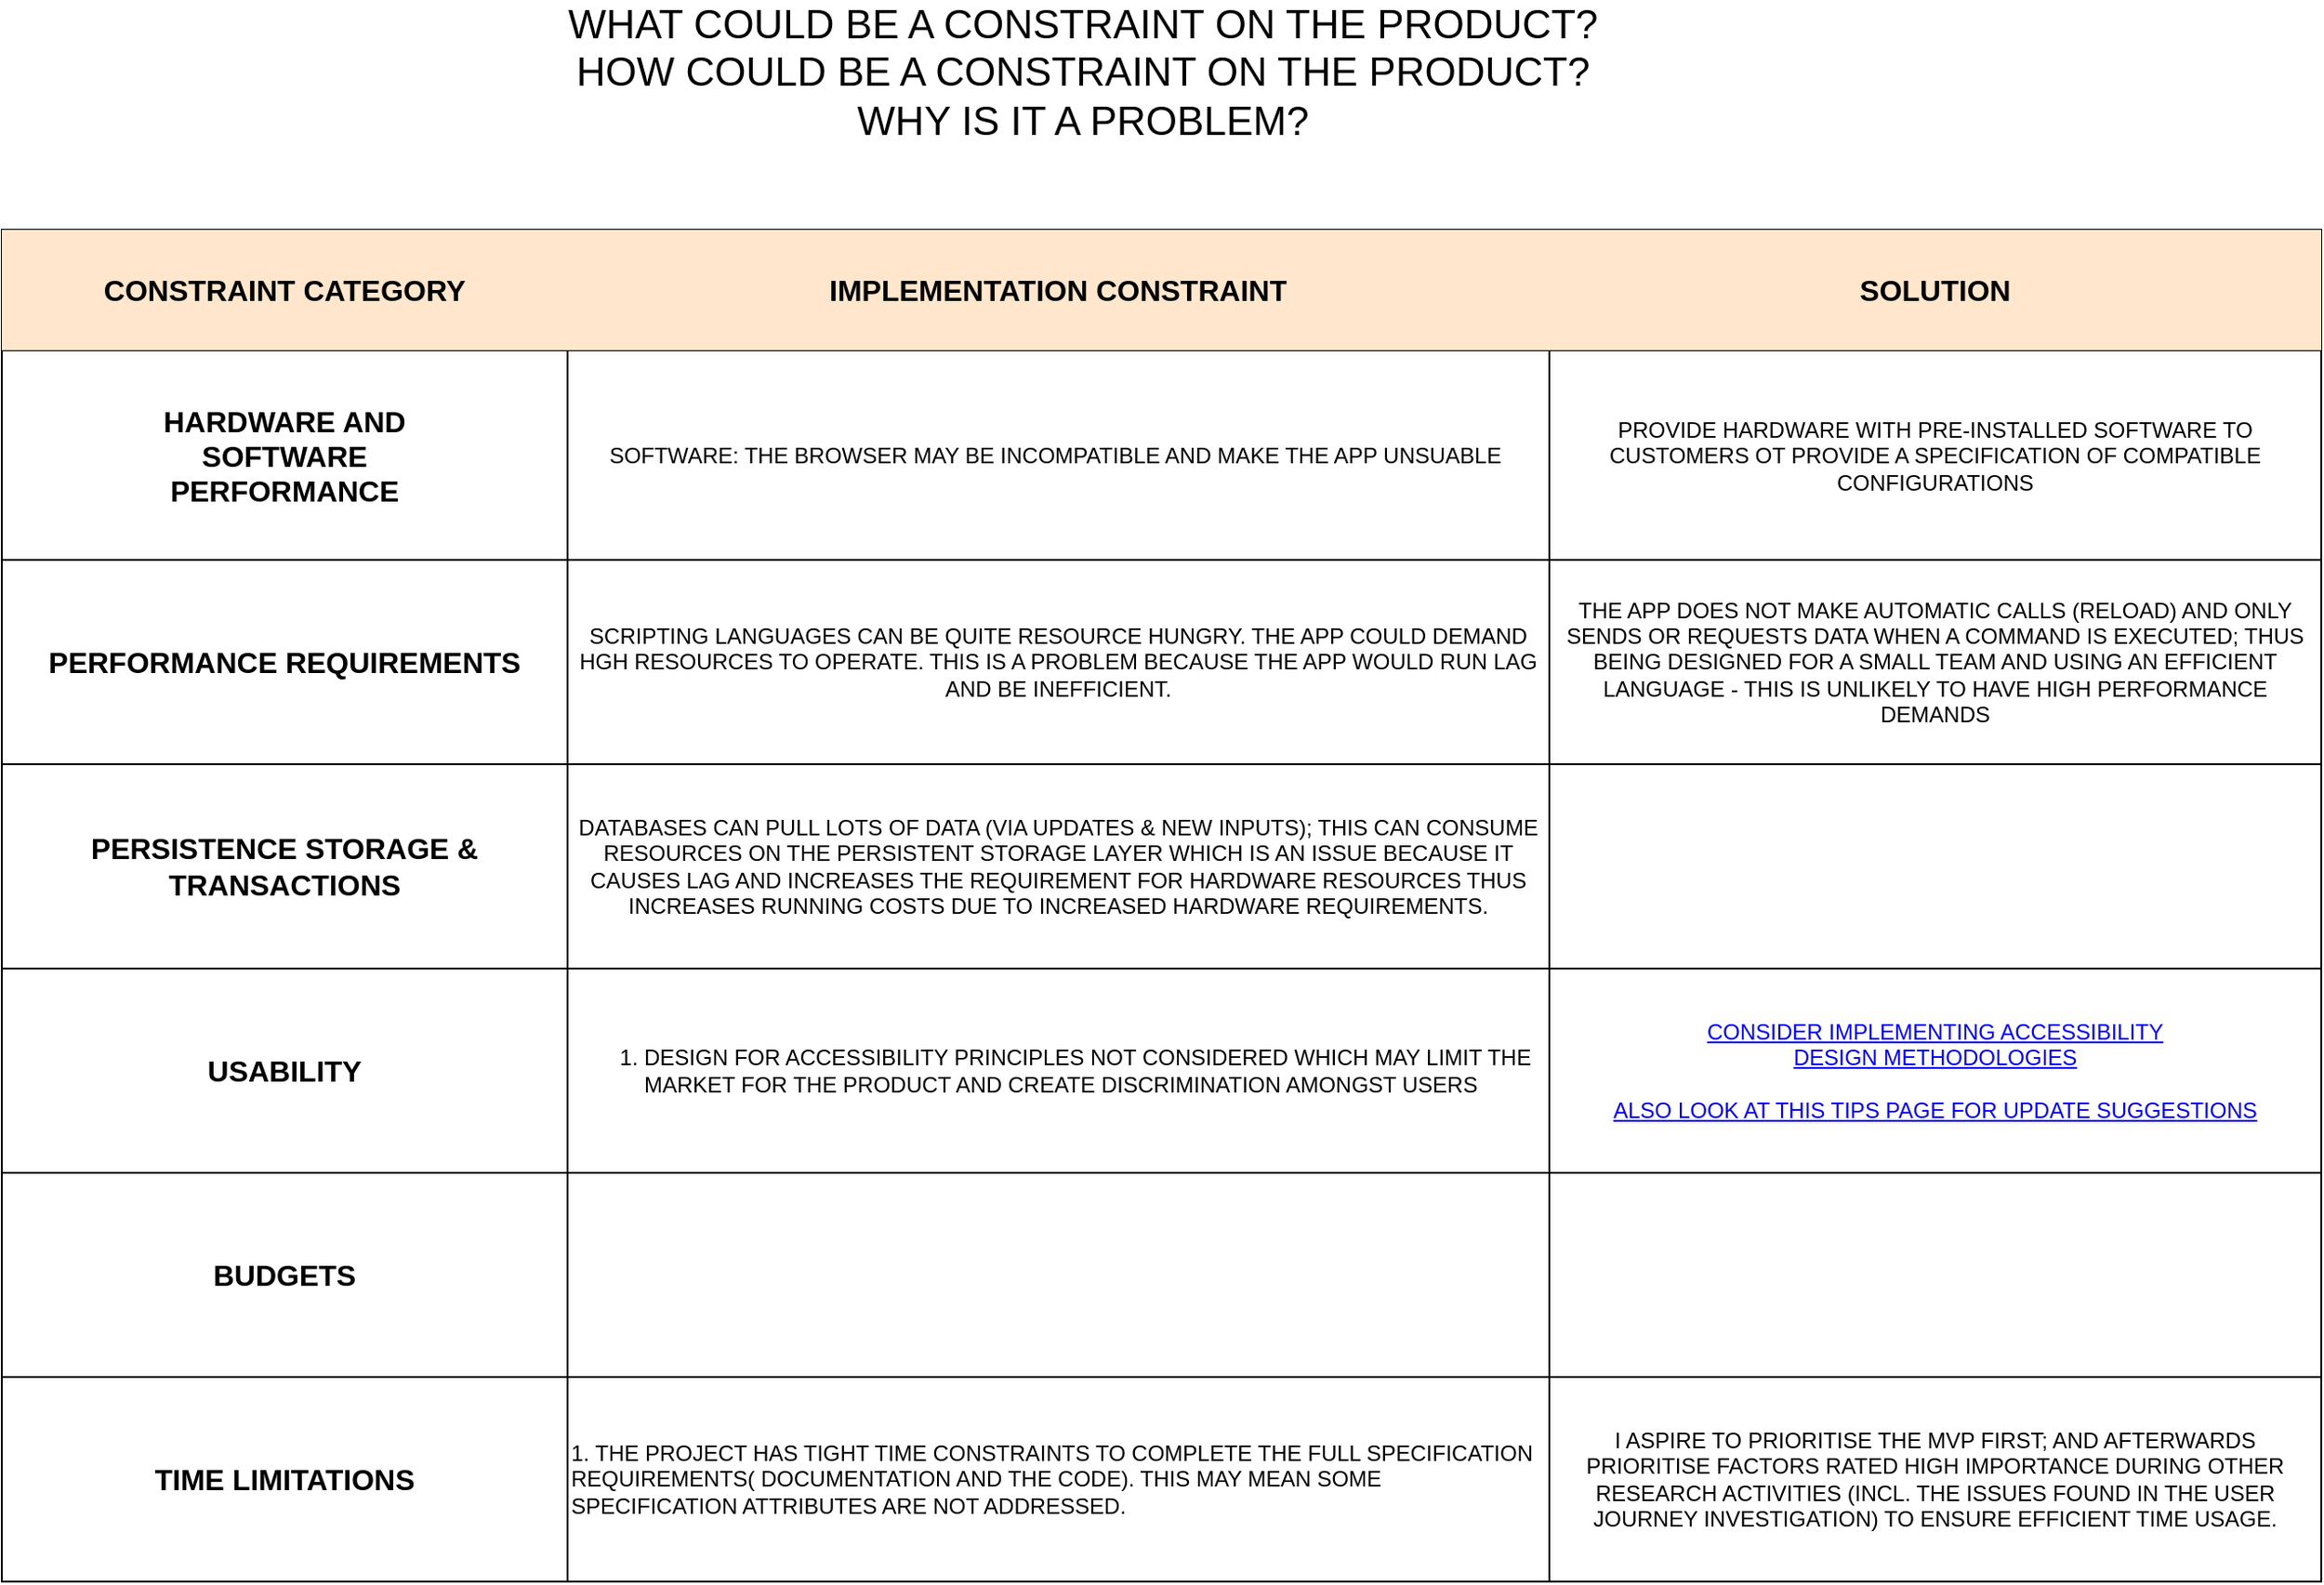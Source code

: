 <mxfile version="13.9.6" type="github">
  <diagram id="UNEN4vckEBG-DJC_pmxb" name="Page-1">
    <mxGraphModel dx="1602" dy="1468" grid="0" gridSize="10" guides="1" tooltips="1" connect="1" arrows="1" fold="1" page="0" pageScale="1" pageWidth="827" pageHeight="1169" math="0" shadow="0">
      <root>
        <mxCell id="0" />
        <mxCell id="1" parent="0" />
        <mxCell id="2JZlqwN-lR3yLo2RLOQG-14" value="" style="shape=table;html=1;whiteSpace=wrap;startSize=0;container=1;collapsible=0;childLayout=tableLayout;" vertex="1" parent="1">
          <mxGeometry x="-221" y="-279" width="1271" height="741.13" as="geometry" />
        </mxCell>
        <mxCell id="2JZlqwN-lR3yLo2RLOQG-15" value="" style="shape=partialRectangle;html=1;whiteSpace=wrap;collapsible=0;dropTarget=0;pointerEvents=0;fillColor=none;top=0;left=0;bottom=0;right=0;points=[[0,0.5],[1,0.5]];portConstraint=eastwest;" vertex="1" parent="2JZlqwN-lR3yLo2RLOQG-14">
          <mxGeometry width="1271" height="66" as="geometry" />
        </mxCell>
        <mxCell id="2JZlqwN-lR3yLo2RLOQG-16" value="&lt;b&gt;&lt;font style=&quot;font-size: 16px&quot;&gt;CONSTRAINT CATEGORY&lt;/font&gt;&lt;/b&gt;" style="shape=partialRectangle;html=1;whiteSpace=wrap;connectable=0;fillColor=#ffe6cc;top=0;left=0;bottom=0;right=0;overflow=hidden;strokeColor=#d79b00;" vertex="1" parent="2JZlqwN-lR3yLo2RLOQG-15">
          <mxGeometry width="310" height="66" as="geometry" />
        </mxCell>
        <mxCell id="2JZlqwN-lR3yLo2RLOQG-17" value="&lt;b&gt;&lt;font style=&quot;font-size: 16px&quot;&gt;IMPLEMENTATION CONSTRAINT&lt;/font&gt;&lt;/b&gt;" style="shape=partialRectangle;html=1;whiteSpace=wrap;connectable=0;fillColor=#ffe6cc;top=0;left=0;bottom=0;right=0;overflow=hidden;strokeColor=#d79b00;" vertex="1" parent="2JZlqwN-lR3yLo2RLOQG-15">
          <mxGeometry x="310" width="538" height="66" as="geometry" />
        </mxCell>
        <mxCell id="2JZlqwN-lR3yLo2RLOQG-18" value="&lt;b&gt;&lt;font style=&quot;font-size: 16px&quot;&gt;SOLUTION&lt;/font&gt;&lt;/b&gt;" style="shape=partialRectangle;html=1;whiteSpace=wrap;connectable=0;fillColor=#ffe6cc;top=0;left=0;bottom=0;right=0;overflow=hidden;strokeColor=#d79b00;" vertex="1" parent="2JZlqwN-lR3yLo2RLOQG-15">
          <mxGeometry x="848" width="423" height="66" as="geometry" />
        </mxCell>
        <mxCell id="2JZlqwN-lR3yLo2RLOQG-19" value="" style="shape=partialRectangle;html=1;whiteSpace=wrap;collapsible=0;dropTarget=0;pointerEvents=0;fillColor=none;top=0;left=0;bottom=0;right=0;points=[[0,0.5],[1,0.5]];portConstraint=eastwest;" vertex="1" parent="2JZlqwN-lR3yLo2RLOQG-14">
          <mxGeometry y="66" width="1271" height="115" as="geometry" />
        </mxCell>
        <mxCell id="2JZlqwN-lR3yLo2RLOQG-20" value="&lt;font style=&quot;font-size: 16px&quot;&gt;&lt;b&gt;HARDWARE AND &lt;br&gt;SOFTWARE &lt;br&gt;PERFORMANCE&lt;/b&gt;&lt;/font&gt;" style="shape=partialRectangle;html=1;whiteSpace=wrap;connectable=0;fillColor=none;top=0;left=0;bottom=0;right=0;overflow=hidden;align=center;" vertex="1" parent="2JZlqwN-lR3yLo2RLOQG-19">
          <mxGeometry width="310" height="115" as="geometry" />
        </mxCell>
        <mxCell id="2JZlqwN-lR3yLo2RLOQG-21" value="SOFTWARE: THE BROWSER MAY BE INCOMPATIBLE AND MAKE THE APP UNSUABLE&amp;nbsp;" style="shape=partialRectangle;html=1;whiteSpace=wrap;connectable=0;fillColor=none;top=0;left=0;bottom=0;right=0;overflow=hidden;" vertex="1" parent="2JZlqwN-lR3yLo2RLOQG-19">
          <mxGeometry x="310" width="538" height="115" as="geometry" />
        </mxCell>
        <mxCell id="2JZlqwN-lR3yLo2RLOQG-22" value="PROVIDE HARDWARE WITH PRE-INSTALLED SOFTWARE TO CUSTOMERS OT PROVIDE A SPECIFICATION OF COMPATIBLE CONFIGURATIONS" style="shape=partialRectangle;html=1;whiteSpace=wrap;connectable=0;fillColor=none;top=0;left=0;bottom=0;right=0;overflow=hidden;" vertex="1" parent="2JZlqwN-lR3yLo2RLOQG-19">
          <mxGeometry x="848" width="423" height="115" as="geometry" />
        </mxCell>
        <mxCell id="2JZlqwN-lR3yLo2RLOQG-23" value="" style="shape=partialRectangle;html=1;whiteSpace=wrap;collapsible=0;dropTarget=0;pointerEvents=0;fillColor=none;top=0;left=0;bottom=0;right=0;points=[[0,0.5],[1,0.5]];portConstraint=eastwest;" vertex="1" parent="2JZlqwN-lR3yLo2RLOQG-14">
          <mxGeometry y="181" width="1271" height="112" as="geometry" />
        </mxCell>
        <mxCell id="2JZlqwN-lR3yLo2RLOQG-24" value="&lt;span style=&quot;font-size: 16px&quot;&gt;&lt;b&gt;PERFORMANCE REQUIREMENTS&lt;/b&gt;&lt;/span&gt;" style="shape=partialRectangle;html=1;whiteSpace=wrap;connectable=0;fillColor=none;top=0;left=0;bottom=0;right=0;overflow=hidden;" vertex="1" parent="2JZlqwN-lR3yLo2RLOQG-23">
          <mxGeometry width="310" height="112" as="geometry" />
        </mxCell>
        <mxCell id="2JZlqwN-lR3yLo2RLOQG-25" value="SCRIPTING LANGUAGES CAN BE QUITE RESOURCE HUNGRY. THE APP COULD DEMAND HGH RESOURCES TO OPERATE. THIS IS A PROBLEM BECAUSE THE APP WOULD RUN LAG AND BE INEFFICIENT." style="shape=partialRectangle;html=1;whiteSpace=wrap;connectable=0;fillColor=none;top=0;left=0;bottom=0;right=0;overflow=hidden;" vertex="1" parent="2JZlqwN-lR3yLo2RLOQG-23">
          <mxGeometry x="310" width="538" height="112" as="geometry" />
        </mxCell>
        <mxCell id="2JZlqwN-lR3yLo2RLOQG-26" value="&lt;span&gt;THE APP DOES NOT MAKE AUTOMATIC CALLS (RELOAD) AND ONLY SENDS OR REQUESTS DATA WHEN A COMMAND IS EXECUTED; THUS BEING DESIGNED FOR A SMALL TEAM AND USING AN EFFICIENT LANGUAGE - THIS IS UNLIKELY TO HAVE HIGH PERFORMANCE DEMANDS&lt;/span&gt;" style="shape=partialRectangle;html=1;whiteSpace=wrap;connectable=0;fillColor=none;top=0;left=0;bottom=0;right=0;overflow=hidden;" vertex="1" parent="2JZlqwN-lR3yLo2RLOQG-23">
          <mxGeometry x="848" width="423" height="112" as="geometry" />
        </mxCell>
        <mxCell id="2JZlqwN-lR3yLo2RLOQG-31" value="" style="shape=partialRectangle;html=1;whiteSpace=wrap;collapsible=0;dropTarget=0;pointerEvents=0;fillColor=none;top=0;left=0;bottom=0;right=0;points=[[0,0.5],[1,0.5]];portConstraint=eastwest;" vertex="1" parent="2JZlqwN-lR3yLo2RLOQG-14">
          <mxGeometry y="293" width="1271" height="112" as="geometry" />
        </mxCell>
        <mxCell id="2JZlqwN-lR3yLo2RLOQG-32" value="&lt;span style=&quot;font-size: 16px&quot;&gt;&lt;b&gt;PERSISTENCE STORAGE &amp;amp; TRANSACTIONS&lt;/b&gt;&lt;/span&gt;" style="shape=partialRectangle;html=1;whiteSpace=wrap;connectable=0;fillColor=none;top=0;left=0;bottom=0;right=0;overflow=hidden;" vertex="1" parent="2JZlqwN-lR3yLo2RLOQG-31">
          <mxGeometry width="310" height="112" as="geometry" />
        </mxCell>
        <mxCell id="2JZlqwN-lR3yLo2RLOQG-33" value="DATABASES CAN PULL LOTS OF DATA (VIA UPDATES &amp;amp; NEW INPUTS); THIS CAN CONSUME RESOURCES ON THE PERSISTENT STORAGE LAYER WHICH IS AN ISSUE BECAUSE IT CAUSES LAG AND INCREASES THE REQUIREMENT FOR HARDWARE RESOURCES THUS INCREASES RUNNING COSTS DUE TO INCREASED HARDWARE REQUIREMENTS." style="shape=partialRectangle;html=1;whiteSpace=wrap;connectable=0;fillColor=none;top=0;left=0;bottom=0;right=0;overflow=hidden;" vertex="1" parent="2JZlqwN-lR3yLo2RLOQG-31">
          <mxGeometry x="310" width="538" height="112" as="geometry" />
        </mxCell>
        <mxCell id="2JZlqwN-lR3yLo2RLOQG-34" value="" style="shape=partialRectangle;html=1;whiteSpace=wrap;connectable=0;fillColor=none;top=0;left=0;bottom=0;right=0;overflow=hidden;" vertex="1" parent="2JZlqwN-lR3yLo2RLOQG-31">
          <mxGeometry x="848" width="423" height="112" as="geometry" />
        </mxCell>
        <mxCell id="2JZlqwN-lR3yLo2RLOQG-35" value="" style="shape=partialRectangle;html=1;whiteSpace=wrap;collapsible=0;dropTarget=0;pointerEvents=0;fillColor=none;top=0;left=0;bottom=0;right=0;points=[[0,0.5],[1,0.5]];portConstraint=eastwest;" vertex="1" parent="2JZlqwN-lR3yLo2RLOQG-14">
          <mxGeometry y="405" width="1271" height="112" as="geometry" />
        </mxCell>
        <mxCell id="2JZlqwN-lR3yLo2RLOQG-36" value="&lt;span style=&quot;font-size: 16px&quot;&gt;&lt;b&gt;USABILITY&lt;/b&gt;&lt;/span&gt;" style="shape=partialRectangle;html=1;whiteSpace=wrap;connectable=0;fillColor=none;top=0;left=0;bottom=0;right=0;overflow=hidden;" vertex="1" parent="2JZlqwN-lR3yLo2RLOQG-35">
          <mxGeometry width="310" height="112" as="geometry" />
        </mxCell>
        <mxCell id="2JZlqwN-lR3yLo2RLOQG-37" value="&lt;ol&gt;&lt;li&gt;DESIGN FOR ACCESSIBILITY PRINCIPLES NOT CONSIDERED WHICH MAY LIMIT THE MARKET FOR THE PRODUCT AND CREATE DISCRIMINATION AMONGST USERS&lt;/li&gt;&lt;/ol&gt;" style="shape=partialRectangle;html=1;whiteSpace=wrap;connectable=0;fillColor=none;top=0;left=0;bottom=0;right=0;overflow=hidden;align=left;" vertex="1" parent="2JZlqwN-lR3yLo2RLOQG-35">
          <mxGeometry x="310" width="538" height="112" as="geometry" />
        </mxCell>
        <mxCell id="2JZlqwN-lR3yLo2RLOQG-38" value="&lt;a href=&quot;https://www.w3.org/WAI/test-evaluate/preliminary/&quot;&gt;CONSIDER IMPLEMENTING ACCESSIBILITY &lt;br&gt;DESIGN METHODOLOGIES&lt;/a&gt;&lt;br&gt;&lt;br&gt;&lt;a href=&quot;https://www.w3.org/WAI/tips/&quot;&gt;ALSO LOOK AT THIS TIPS PAGE FOR UPDATE SUGGESTIONS&lt;/a&gt;" style="shape=partialRectangle;html=1;whiteSpace=wrap;connectable=0;fillColor=none;top=0;left=0;bottom=0;right=0;overflow=hidden;" vertex="1" parent="2JZlqwN-lR3yLo2RLOQG-35">
          <mxGeometry x="848" width="423" height="112" as="geometry" />
        </mxCell>
        <mxCell id="2JZlqwN-lR3yLo2RLOQG-39" value="" style="shape=partialRectangle;html=1;whiteSpace=wrap;collapsible=0;dropTarget=0;pointerEvents=0;fillColor=none;top=0;left=0;bottom=0;right=0;points=[[0,0.5],[1,0.5]];portConstraint=eastwest;" vertex="1" parent="2JZlqwN-lR3yLo2RLOQG-14">
          <mxGeometry y="517" width="1271" height="112" as="geometry" />
        </mxCell>
        <mxCell id="2JZlqwN-lR3yLo2RLOQG-40" value="&lt;span style=&quot;font-size: 16px&quot;&gt;&lt;b&gt;BUDGETS&lt;/b&gt;&lt;/span&gt;" style="shape=partialRectangle;html=1;whiteSpace=wrap;connectable=0;fillColor=none;top=0;left=0;bottom=0;right=0;overflow=hidden;" vertex="1" parent="2JZlqwN-lR3yLo2RLOQG-39">
          <mxGeometry width="310" height="112" as="geometry" />
        </mxCell>
        <mxCell id="2JZlqwN-lR3yLo2RLOQG-41" value="" style="shape=partialRectangle;html=1;whiteSpace=wrap;connectable=0;fillColor=none;top=0;left=0;bottom=0;right=0;overflow=hidden;" vertex="1" parent="2JZlqwN-lR3yLo2RLOQG-39">
          <mxGeometry x="310" width="538" height="112" as="geometry" />
        </mxCell>
        <mxCell id="2JZlqwN-lR3yLo2RLOQG-42" value="" style="shape=partialRectangle;html=1;whiteSpace=wrap;connectable=0;fillColor=none;top=0;left=0;bottom=0;right=0;overflow=hidden;" vertex="1" parent="2JZlqwN-lR3yLo2RLOQG-39">
          <mxGeometry x="848" width="423" height="112" as="geometry" />
        </mxCell>
        <mxCell id="2JZlqwN-lR3yLo2RLOQG-43" value="" style="shape=partialRectangle;html=1;whiteSpace=wrap;collapsible=0;dropTarget=0;pointerEvents=0;fillColor=none;top=0;left=0;bottom=0;right=0;points=[[0,0.5],[1,0.5]];portConstraint=eastwest;" vertex="1" parent="2JZlqwN-lR3yLo2RLOQG-14">
          <mxGeometry y="629" width="1271" height="112" as="geometry" />
        </mxCell>
        <mxCell id="2JZlqwN-lR3yLo2RLOQG-44" value="&lt;span style=&quot;font-size: 16px&quot;&gt;&lt;b&gt;TIME LIMITATIONS&lt;/b&gt;&lt;/span&gt;" style="shape=partialRectangle;html=1;whiteSpace=wrap;connectable=0;fillColor=none;top=0;left=0;bottom=0;right=0;overflow=hidden;" vertex="1" parent="2JZlqwN-lR3yLo2RLOQG-43">
          <mxGeometry width="310" height="112" as="geometry" />
        </mxCell>
        <mxCell id="2JZlqwN-lR3yLo2RLOQG-45" value="1. THE PROJECT HAS TIGHT TIME CONSTRAINTS TO COMPLETE THE FULL SPECIFICATION REQUIREMENTS( DOCUMENTATION AND THE CODE). THIS MAY MEAN SOME SPECIFICATION ATTRIBUTES ARE NOT ADDRESSED.&amp;nbsp;" style="shape=partialRectangle;html=1;whiteSpace=wrap;connectable=0;fillColor=none;top=0;left=0;bottom=0;right=0;overflow=hidden;align=left;" vertex="1" parent="2JZlqwN-lR3yLo2RLOQG-43">
          <mxGeometry x="310" width="538" height="112" as="geometry" />
        </mxCell>
        <mxCell id="2JZlqwN-lR3yLo2RLOQG-46" value="I ASPIRE TO PRIORITISE THE MVP FIRST; AND AFTERWARDS PRIORITISE FACTORS RATED HIGH IMPORTANCE DURING OTHER RESEARCH ACTIVITIES (INCL. THE ISSUES FOUND IN THE USER JOURNEY INVESTIGATION) TO ENSURE EFFICIENT TIME USAGE." style="shape=partialRectangle;html=1;whiteSpace=wrap;connectable=0;fillColor=none;top=0;left=0;bottom=0;right=0;overflow=hidden;" vertex="1" parent="2JZlqwN-lR3yLo2RLOQG-43">
          <mxGeometry x="848" width="423" height="112" as="geometry" />
        </mxCell>
        <mxCell id="2JZlqwN-lR3yLo2RLOQG-49" value="&lt;font style=&quot;font-size: 22px&quot;&gt;WHAT COULD BE A CONSTRAINT ON THE PRODUCT?&lt;br&gt;HOW COULD BE A CONSTRAINT ON THE PRODUCT?&lt;br&gt;WHY IS IT A PROBLEM?&lt;br&gt;&lt;/font&gt;" style="text;html=1;align=center;verticalAlign=middle;resizable=0;points=[];autosize=1;" vertex="1" parent="1">
          <mxGeometry x="84" y="-393" width="574" height="55" as="geometry" />
        </mxCell>
      </root>
    </mxGraphModel>
  </diagram>
</mxfile>
